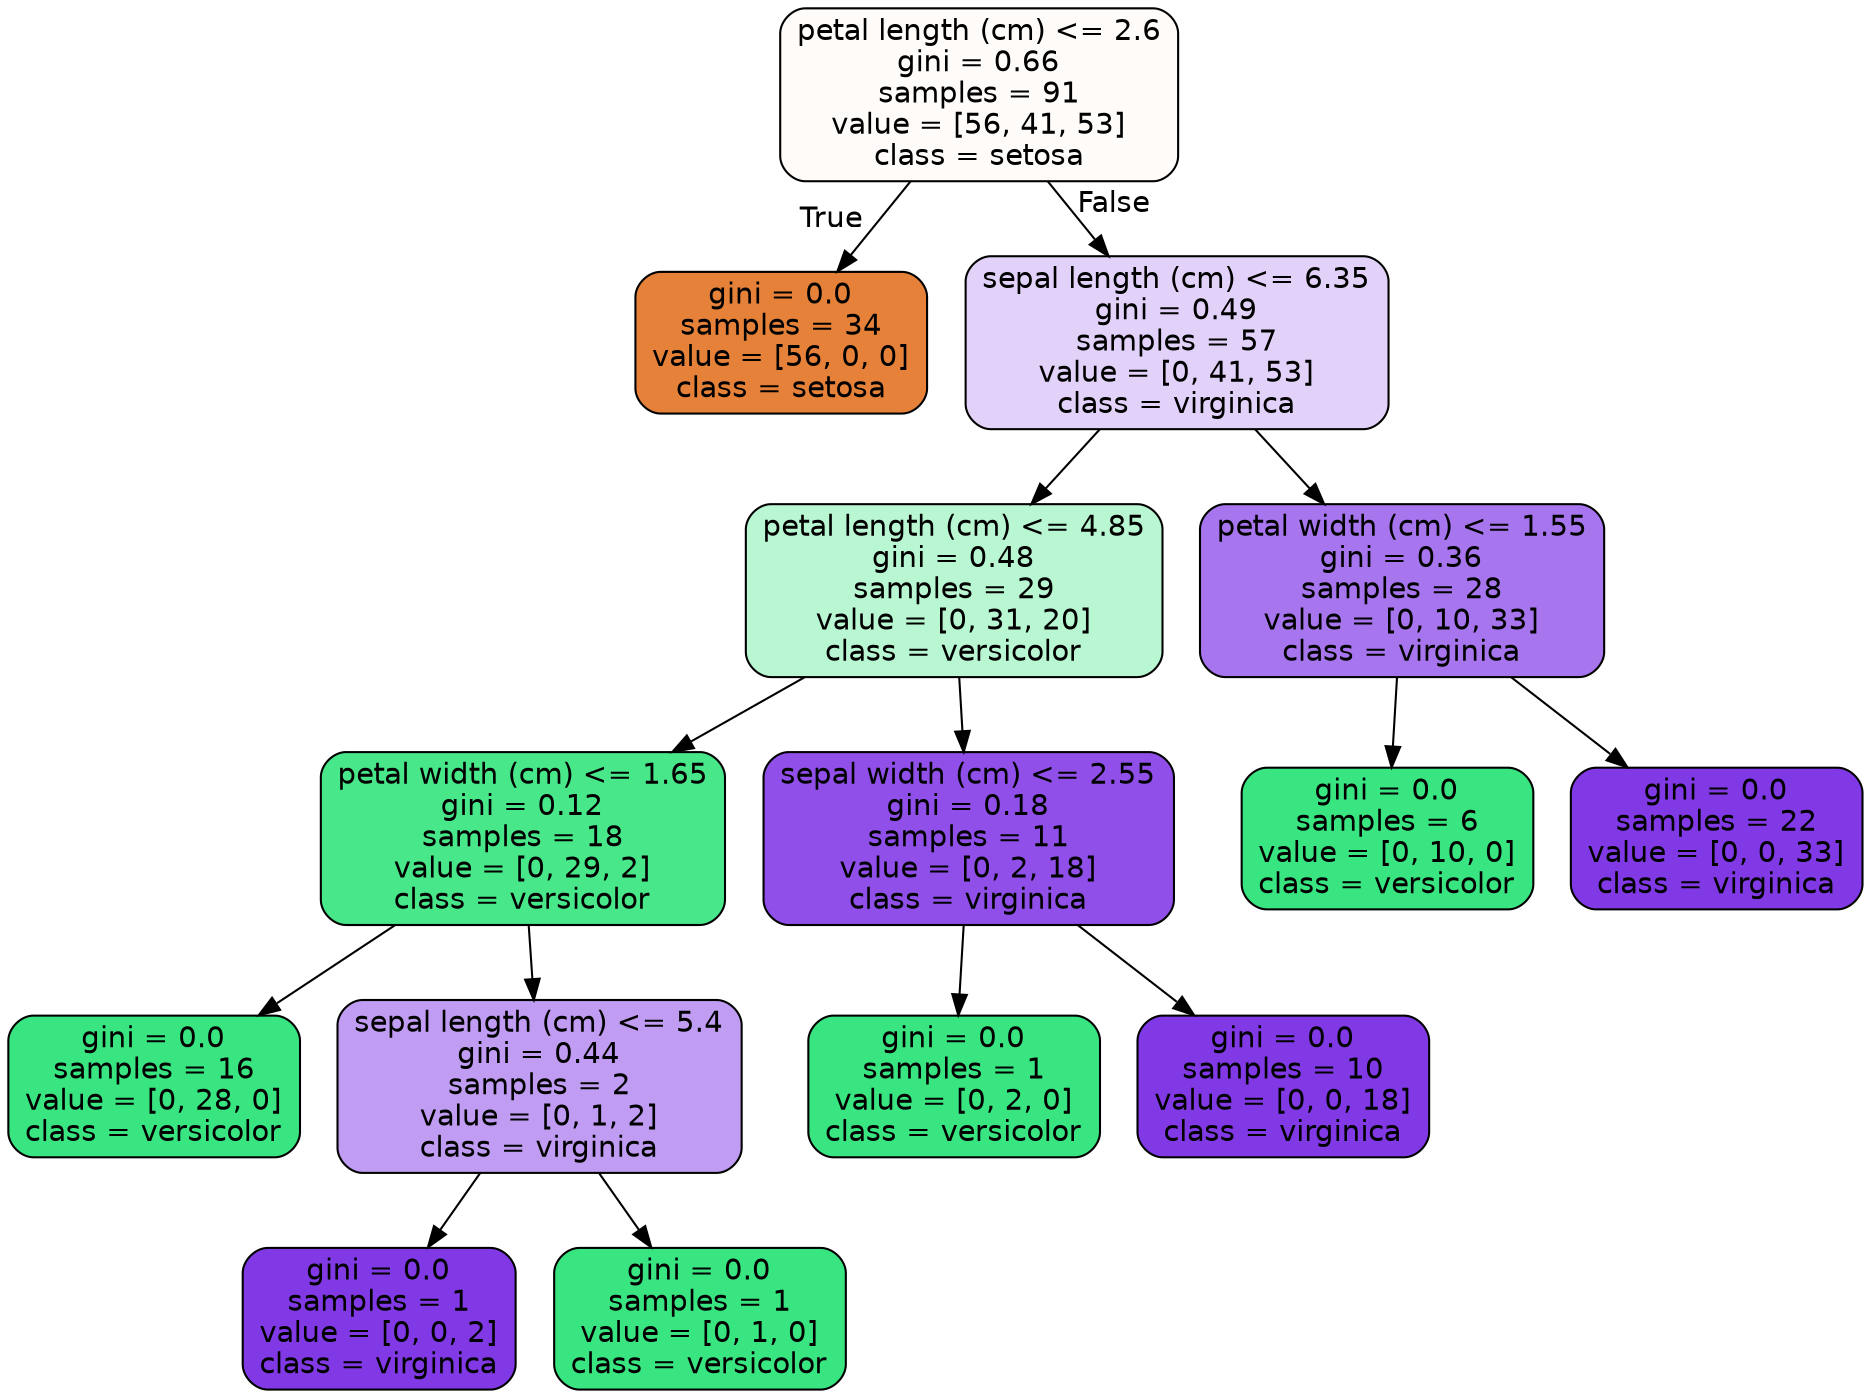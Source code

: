 digraph Tree {
node [shape=box, style="filled, rounded", color="black", fontname=helvetica] ;
edge [fontname=helvetica] ;
0 [label="petal length (cm) <= 2.6\ngini = 0.66\nsamples = 91\nvalue = [56, 41, 53]\nclass = setosa", fillcolor="#fefbf9"] ;
1 [label="gini = 0.0\nsamples = 34\nvalue = [56, 0, 0]\nclass = setosa", fillcolor="#e58139"] ;
0 -> 1 [labeldistance=2.5, labelangle=45, headlabel="True"] ;
2 [label="sepal length (cm) <= 6.35\ngini = 0.49\nsamples = 57\nvalue = [0, 41, 53]\nclass = virginica", fillcolor="#e2d2f9"] ;
0 -> 2 [labeldistance=2.5, labelangle=-45, headlabel="False"] ;
3 [label="petal length (cm) <= 4.85\ngini = 0.48\nsamples = 29\nvalue = [0, 31, 20]\nclass = versicolor", fillcolor="#b9f6d2"] ;
2 -> 3 ;
4 [label="petal width (cm) <= 1.65\ngini = 0.12\nsamples = 18\nvalue = [0, 29, 2]\nclass = versicolor", fillcolor="#47e78a"] ;
3 -> 4 ;
5 [label="gini = 0.0\nsamples = 16\nvalue = [0, 28, 0]\nclass = versicolor", fillcolor="#39e581"] ;
4 -> 5 ;
6 [label="sepal length (cm) <= 5.4\ngini = 0.44\nsamples = 2\nvalue = [0, 1, 2]\nclass = virginica", fillcolor="#c09cf2"] ;
4 -> 6 ;
7 [label="gini = 0.0\nsamples = 1\nvalue = [0, 0, 2]\nclass = virginica", fillcolor="#8139e5"] ;
6 -> 7 ;
8 [label="gini = 0.0\nsamples = 1\nvalue = [0, 1, 0]\nclass = versicolor", fillcolor="#39e581"] ;
6 -> 8 ;
9 [label="sepal width (cm) <= 2.55\ngini = 0.18\nsamples = 11\nvalue = [0, 2, 18]\nclass = virginica", fillcolor="#8f4fe8"] ;
3 -> 9 ;
10 [label="gini = 0.0\nsamples = 1\nvalue = [0, 2, 0]\nclass = versicolor", fillcolor="#39e581"] ;
9 -> 10 ;
11 [label="gini = 0.0\nsamples = 10\nvalue = [0, 0, 18]\nclass = virginica", fillcolor="#8139e5"] ;
9 -> 11 ;
12 [label="petal width (cm) <= 1.55\ngini = 0.36\nsamples = 28\nvalue = [0, 10, 33]\nclass = virginica", fillcolor="#a775ed"] ;
2 -> 12 ;
13 [label="gini = 0.0\nsamples = 6\nvalue = [0, 10, 0]\nclass = versicolor", fillcolor="#39e581"] ;
12 -> 13 ;
14 [label="gini = 0.0\nsamples = 22\nvalue = [0, 0, 33]\nclass = virginica", fillcolor="#8139e5"] ;
12 -> 14 ;
}